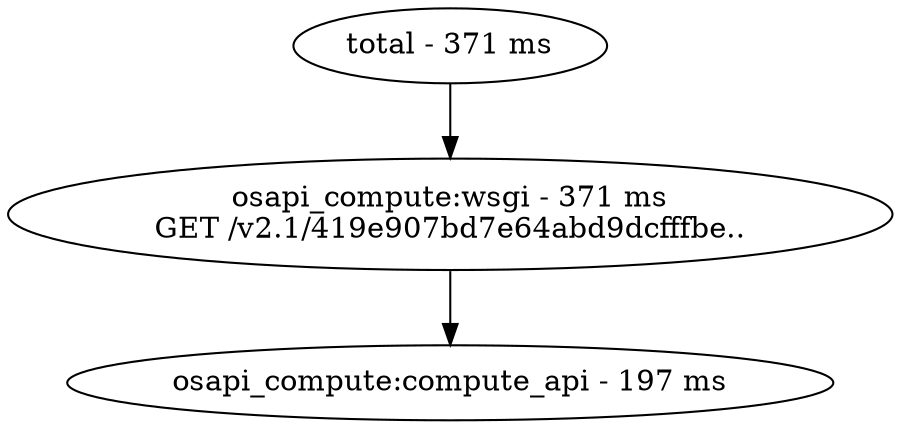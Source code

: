 digraph {
	0 [label="total - 371 ms"]
	1 [label="osapi_compute:wsgi - 371 ms\nGET /v2.1/419e907bd7e64abd9dcfffbe.."]
	2 [label="osapi_compute:compute_api - 197 ms"]
		1 -> 2
		0 -> 1
}